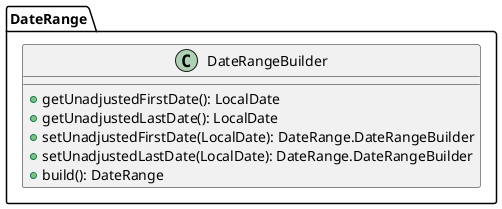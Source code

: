 @startuml

    class DateRange.DateRangeBuilder [[DateRange.DateRangeBuilder.html]] {
        +getUnadjustedFirstDate(): LocalDate
        +getUnadjustedLastDate(): LocalDate
        +setUnadjustedFirstDate(LocalDate): DateRange.DateRangeBuilder
        +setUnadjustedLastDate(LocalDate): DateRange.DateRangeBuilder
        +build(): DateRange
    }

@enduml
